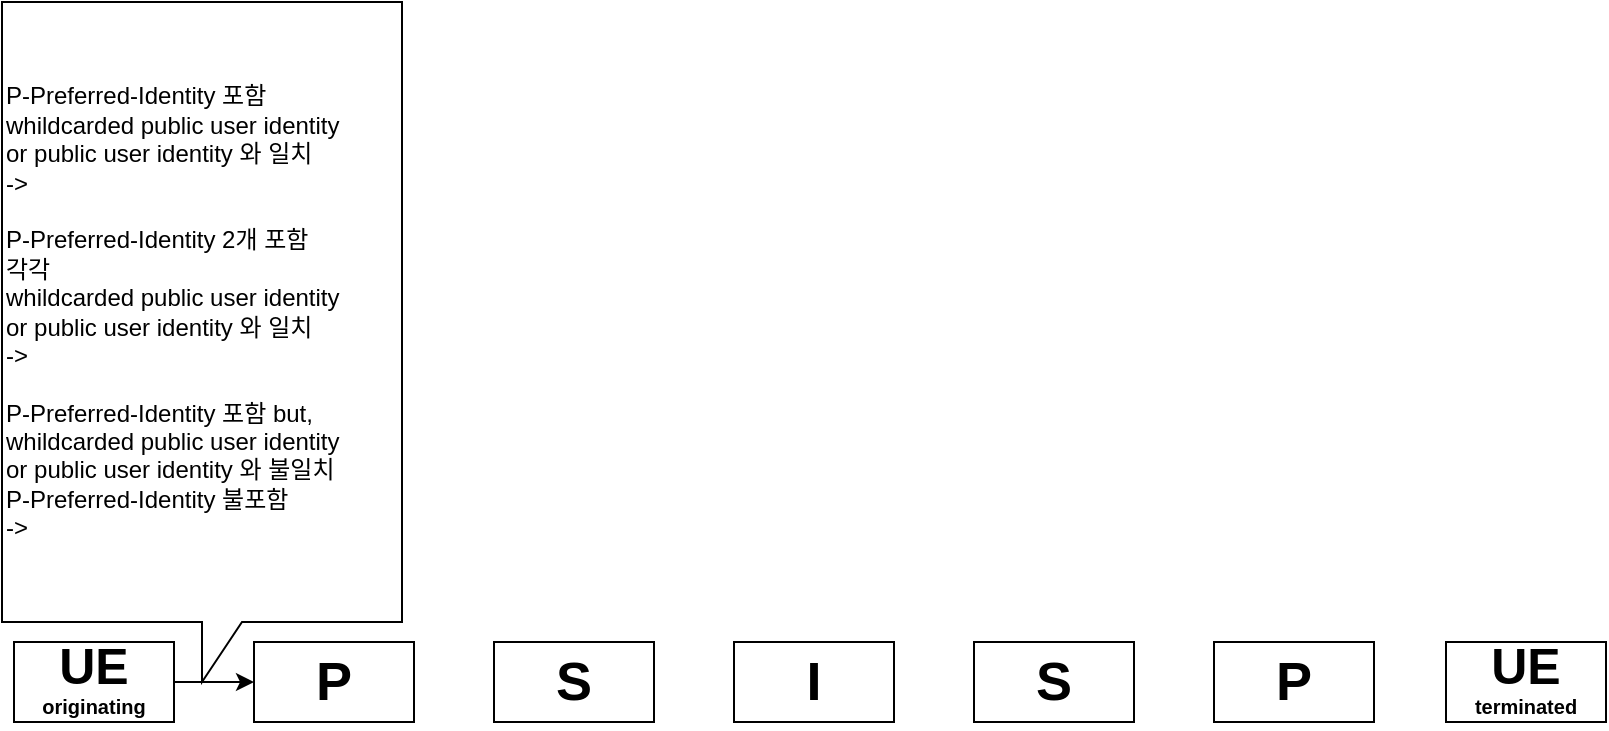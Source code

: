 <mxfile version="24.2.1" type="github">
  <diagram name="페이지-1" id="yByTBNLGPOL0VSUT-d2I">
    <mxGraphModel dx="1434" dy="728" grid="1" gridSize="10" guides="1" tooltips="1" connect="1" arrows="1" fold="1" page="1" pageScale="1" pageWidth="827" pageHeight="1169" math="0" shadow="0">
      <root>
        <mxCell id="0" />
        <mxCell id="1" parent="0" />
        <mxCell id="iQ_baN4OKRyEZQyM4Yl5-14" style="edgeStyle=orthogonalEdgeStyle;rounded=0;orthogonalLoop=1;jettySize=auto;html=1;exitX=1;exitY=0.5;exitDx=0;exitDy=0;entryX=0;entryY=0.5;entryDx=0;entryDy=0;" edge="1" parent="1" source="iQ_baN4OKRyEZQyM4Yl5-6" target="iQ_baN4OKRyEZQyM4Yl5-7">
          <mxGeometry relative="1" as="geometry" />
        </mxCell>
        <mxCell id="iQ_baN4OKRyEZQyM4Yl5-6" value="&lt;font size=&quot;1&quot; style=&quot;&quot;&gt;&lt;b style=&quot;font-size: 25px;&quot;&gt;UE&lt;/b&gt;&lt;/font&gt;&lt;div&gt;&lt;font size=&quot;1&quot; style=&quot;&quot;&gt;&lt;b style=&quot;font-size: 12px;&quot;&gt;&lt;sup&gt;originating&lt;/sup&gt;&lt;/b&gt;&lt;/font&gt;&lt;/div&gt;" style="rounded=0;whiteSpace=wrap;html=1;" vertex="1" parent="1">
          <mxGeometry x="16" y="1110" width="80" height="40" as="geometry" />
        </mxCell>
        <mxCell id="iQ_baN4OKRyEZQyM4Yl5-7" value="&lt;font style=&quot;font-size: 27px;&quot;&gt;&lt;b&gt;P&lt;/b&gt;&lt;/font&gt;" style="rounded=0;whiteSpace=wrap;html=1;" vertex="1" parent="1">
          <mxGeometry x="136" y="1110" width="80" height="40" as="geometry" />
        </mxCell>
        <mxCell id="iQ_baN4OKRyEZQyM4Yl5-8" value="&lt;font style=&quot;font-size: 27px;&quot;&gt;&lt;b&gt;S&lt;/b&gt;&lt;/font&gt;" style="rounded=0;whiteSpace=wrap;html=1;" vertex="1" parent="1">
          <mxGeometry x="256" y="1110" width="80" height="40" as="geometry" />
        </mxCell>
        <mxCell id="iQ_baN4OKRyEZQyM4Yl5-9" value="&lt;font style=&quot;font-size: 27px;&quot;&gt;&lt;b&gt;I&lt;/b&gt;&lt;/font&gt;" style="rounded=0;whiteSpace=wrap;html=1;" vertex="1" parent="1">
          <mxGeometry x="376" y="1110" width="80" height="40" as="geometry" />
        </mxCell>
        <mxCell id="iQ_baN4OKRyEZQyM4Yl5-10" value="&lt;font style=&quot;font-size: 27px;&quot;&gt;&lt;b&gt;S&lt;/b&gt;&lt;/font&gt;" style="rounded=0;whiteSpace=wrap;html=1;" vertex="1" parent="1">
          <mxGeometry x="496" y="1110" width="80" height="40" as="geometry" />
        </mxCell>
        <mxCell id="iQ_baN4OKRyEZQyM4Yl5-11" value="&lt;font style=&quot;font-size: 27px;&quot;&gt;&lt;b&gt;P&lt;/b&gt;&lt;/font&gt;" style="rounded=0;whiteSpace=wrap;html=1;" vertex="1" parent="1">
          <mxGeometry x="616" y="1110" width="80" height="40" as="geometry" />
        </mxCell>
        <mxCell id="iQ_baN4OKRyEZQyM4Yl5-13" value="&lt;b style=&quot;font-size: 25px;&quot;&gt;UE&lt;/b&gt;&lt;br&gt;&lt;b style=&quot;&quot;&gt;&lt;sup style=&quot;&quot;&gt;&lt;font style=&quot;font-size: 10px;&quot;&gt;terminated&lt;/font&gt;&lt;/sup&gt;&lt;/b&gt;" style="rounded=0;whiteSpace=wrap;html=1;" vertex="1" parent="1">
          <mxGeometry x="732" y="1110" width="80" height="40" as="geometry" />
        </mxCell>
        <mxCell id="iQ_baN4OKRyEZQyM4Yl5-15" value="P-Preferred-Identity 포함&lt;div&gt;&lt;div&gt;whildcarded public user identity&amp;nbsp;&lt;/div&gt;&lt;div&gt;or&amp;nbsp;&lt;span style=&quot;background-color: initial;&quot;&gt;public user identity&lt;/span&gt;&lt;span style=&quot;background-color: initial;&quot;&gt;&amp;nbsp;와 일치&amp;nbsp;&lt;/span&gt;&lt;/div&gt;&lt;div&gt;&lt;span style=&quot;background-color: initial;&quot;&gt;-&amp;gt;&amp;nbsp;&lt;/span&gt;&lt;/div&gt;&lt;div&gt;&lt;br&gt;&lt;/div&gt;&lt;div&gt;P-Preferred-Identity 2개 포함&lt;div&gt;&lt;div&gt;각각 &lt;br&gt;whildcarded public user identity&amp;nbsp;&lt;/div&gt;&lt;div&gt;or&amp;nbsp;&lt;span style=&quot;background-color: initial;&quot;&gt;public user identity&lt;/span&gt;&lt;span style=&quot;background-color: initial;&quot;&gt;&amp;nbsp;와 일치&lt;/span&gt;&lt;/div&gt;&lt;/div&gt;&lt;/div&gt;&lt;div&gt;-&amp;gt;&amp;nbsp;&lt;/div&gt;&lt;div&gt;&lt;br&gt;&lt;div&gt;P-Preferred-Identity 포함 but, whildcarded public user identity&amp;nbsp;&lt;/div&gt;&lt;div&gt;or&amp;nbsp;&lt;span style=&quot;background-color: initial;&quot;&gt;public user identity&lt;/span&gt;&lt;span style=&quot;background-color: initial;&quot;&gt;&amp;nbsp;와 불일치&amp;nbsp;&lt;/span&gt;&lt;/div&gt;&lt;div&gt;P-Preferred-Identity 불포함&lt;/div&gt;&lt;/div&gt;&lt;/div&gt;&lt;div&gt;-&amp;gt;&amp;nbsp;&lt;/div&gt;" style="shape=callout;whiteSpace=wrap;html=1;perimeter=calloutPerimeter;align=left;" vertex="1" parent="1">
          <mxGeometry x="10" y="790" width="200" height="340" as="geometry" />
        </mxCell>
      </root>
    </mxGraphModel>
  </diagram>
</mxfile>
